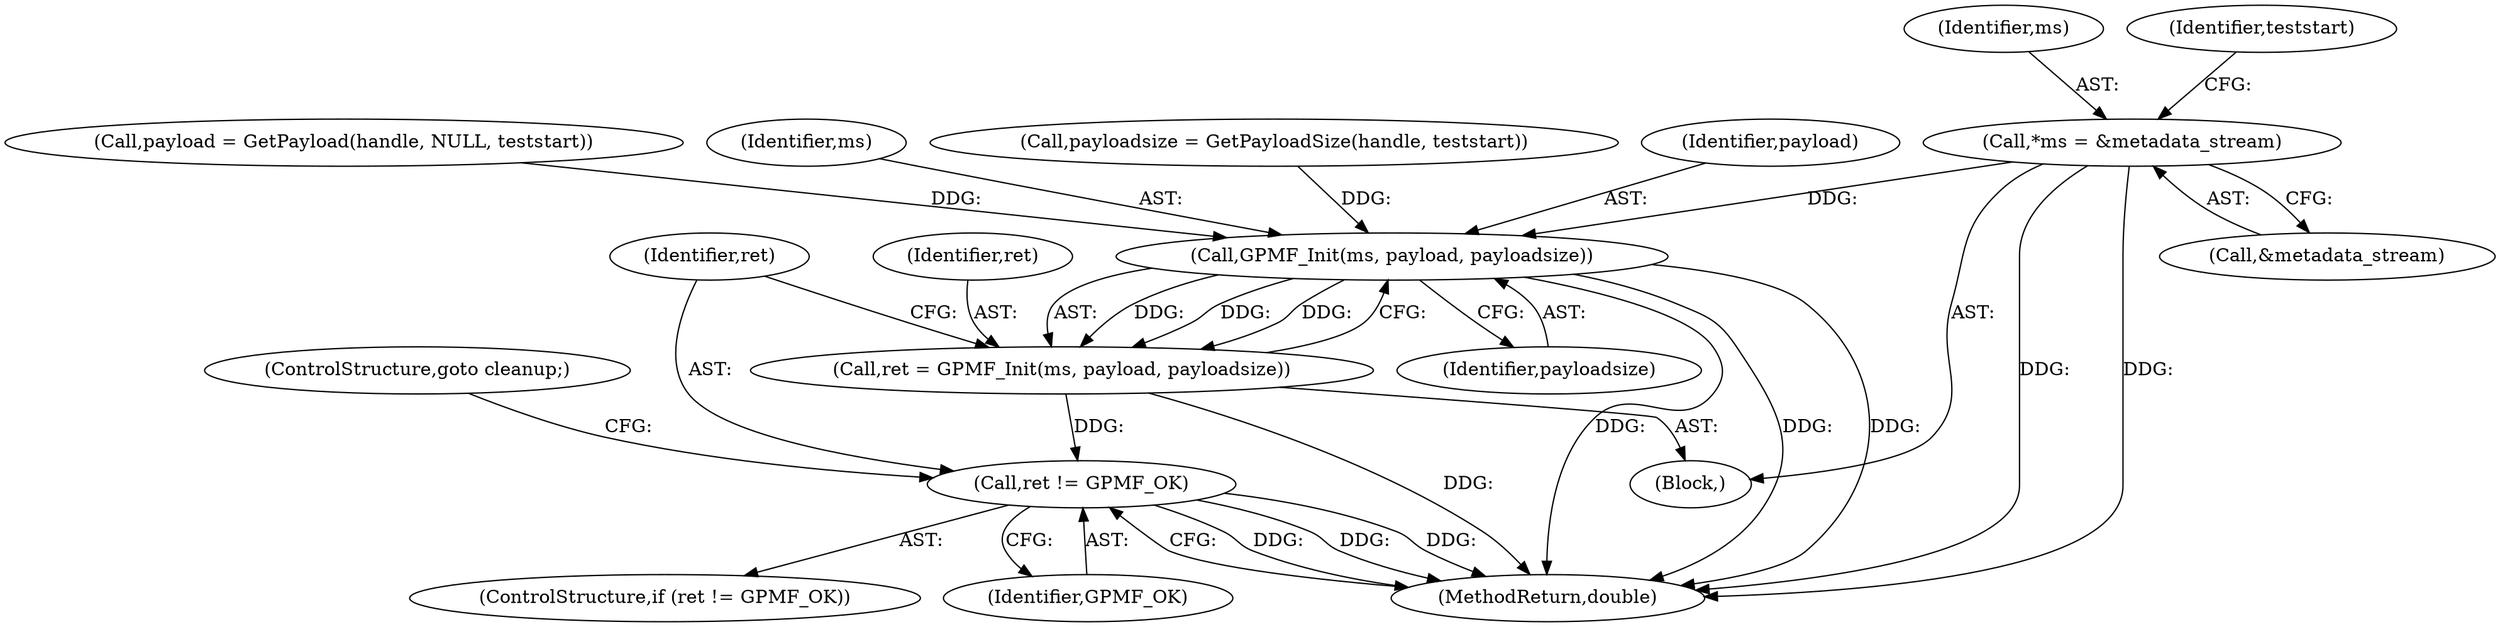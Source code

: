 digraph "0_gpmf-parser_341f12cd5b97ab419e53853ca00176457c9f1681_1@pointer" {
"1000135" [label="(Call,*ms = &metadata_stream)"];
"1000177" [label="(Call,GPMF_Init(ms, payload, payloadsize))"];
"1000175" [label="(Call,ret = GPMF_Init(ms, payload, payloadsize))"];
"1000182" [label="(Call,ret != GPMF_OK)"];
"1000186" [label="(MethodReturn,double)"];
"1000137" [label="(Call,&metadata_stream)"];
"1000136" [label="(Identifier,ms)"];
"1000120" [label="(Block,)"];
"1000176" [label="(Identifier,ret)"];
"1000181" [label="(ControlStructure,if (ret != GPMF_OK))"];
"1000177" [label="(Call,GPMF_Init(ms, payload, payloadsize))"];
"1000180" [label="(Identifier,payloadsize)"];
"1000184" [label="(Identifier,GPMF_OK)"];
"1000185" [label="(ControlStructure,goto cleanup;)"];
"1000164" [label="(Call,payload = GetPayload(handle, NULL, teststart))"];
"1000183" [label="(Identifier,ret)"];
"1000175" [label="(Call,ret = GPMF_Init(ms, payload, payloadsize))"];
"1000141" [label="(Identifier,teststart)"];
"1000178" [label="(Identifier,ms)"];
"1000170" [label="(Call,payloadsize = GetPayloadSize(handle, teststart))"];
"1000135" [label="(Call,*ms = &metadata_stream)"];
"1000179" [label="(Identifier,payload)"];
"1000182" [label="(Call,ret != GPMF_OK)"];
"1000135" -> "1000120"  [label="AST: "];
"1000135" -> "1000137"  [label="CFG: "];
"1000136" -> "1000135"  [label="AST: "];
"1000137" -> "1000135"  [label="AST: "];
"1000141" -> "1000135"  [label="CFG: "];
"1000135" -> "1000186"  [label="DDG: "];
"1000135" -> "1000186"  [label="DDG: "];
"1000135" -> "1000177"  [label="DDG: "];
"1000177" -> "1000175"  [label="AST: "];
"1000177" -> "1000180"  [label="CFG: "];
"1000178" -> "1000177"  [label="AST: "];
"1000179" -> "1000177"  [label="AST: "];
"1000180" -> "1000177"  [label="AST: "];
"1000175" -> "1000177"  [label="CFG: "];
"1000177" -> "1000186"  [label="DDG: "];
"1000177" -> "1000186"  [label="DDG: "];
"1000177" -> "1000186"  [label="DDG: "];
"1000177" -> "1000175"  [label="DDG: "];
"1000177" -> "1000175"  [label="DDG: "];
"1000177" -> "1000175"  [label="DDG: "];
"1000164" -> "1000177"  [label="DDG: "];
"1000170" -> "1000177"  [label="DDG: "];
"1000175" -> "1000120"  [label="AST: "];
"1000176" -> "1000175"  [label="AST: "];
"1000183" -> "1000175"  [label="CFG: "];
"1000175" -> "1000186"  [label="DDG: "];
"1000175" -> "1000182"  [label="DDG: "];
"1000182" -> "1000181"  [label="AST: "];
"1000182" -> "1000184"  [label="CFG: "];
"1000183" -> "1000182"  [label="AST: "];
"1000184" -> "1000182"  [label="AST: "];
"1000185" -> "1000182"  [label="CFG: "];
"1000186" -> "1000182"  [label="CFG: "];
"1000182" -> "1000186"  [label="DDG: "];
"1000182" -> "1000186"  [label="DDG: "];
"1000182" -> "1000186"  [label="DDG: "];
}
